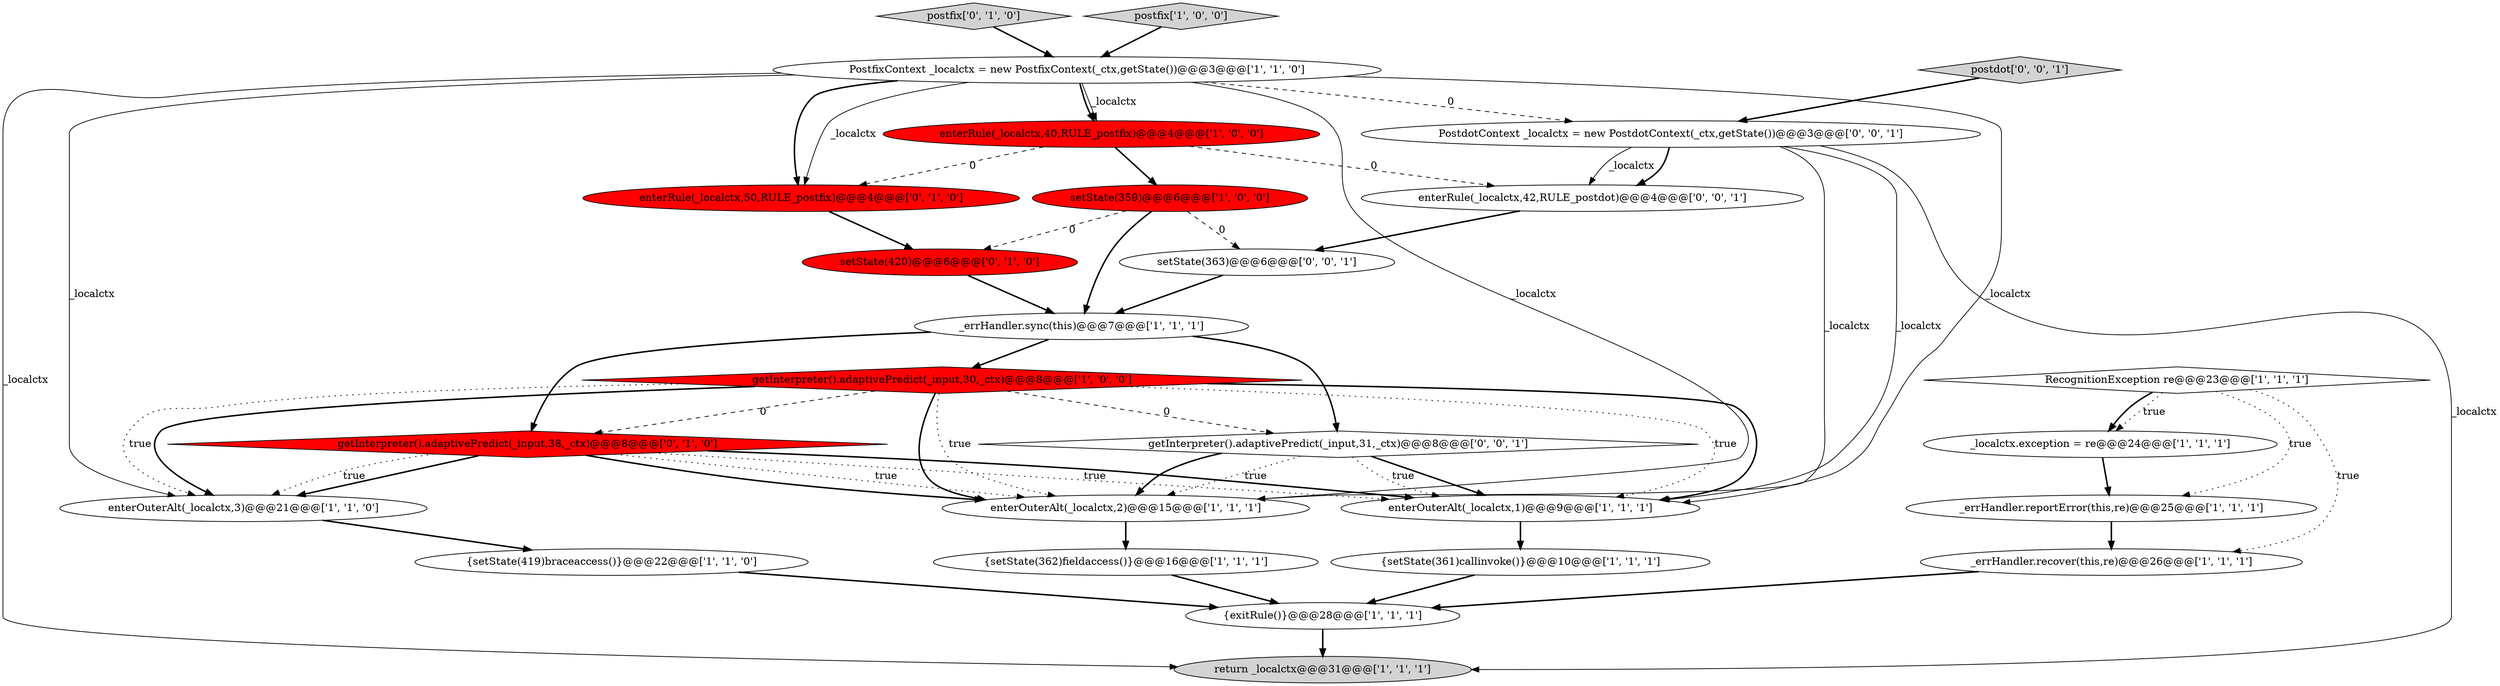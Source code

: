 digraph {
20 [style = filled, label = "postfix['0', '1', '0']", fillcolor = lightgray, shape = diamond image = "AAA0AAABBB2BBB"];
4 [style = filled, label = "enterOuterAlt(_localctx,1)@@@9@@@['1', '1', '1']", fillcolor = white, shape = ellipse image = "AAA0AAABBB1BBB"];
17 [style = filled, label = "_errHandler.reportError(this,re)@@@25@@@['1', '1', '1']", fillcolor = white, shape = ellipse image = "AAA0AAABBB1BBB"];
6 [style = filled, label = "setState(359)@@@6@@@['1', '0', '0']", fillcolor = red, shape = ellipse image = "AAA1AAABBB1BBB"];
7 [style = filled, label = "_errHandler.recover(this,re)@@@26@@@['1', '1', '1']", fillcolor = white, shape = ellipse image = "AAA0AAABBB1BBB"];
18 [style = filled, label = "setState(420)@@@6@@@['0', '1', '0']", fillcolor = red, shape = ellipse image = "AAA1AAABBB2BBB"];
12 [style = filled, label = "postfix['1', '0', '0']", fillcolor = lightgray, shape = diamond image = "AAA0AAABBB1BBB"];
9 [style = filled, label = "{setState(361)callinvoke()}@@@10@@@['1', '1', '1']", fillcolor = white, shape = ellipse image = "AAA0AAABBB1BBB"];
5 [style = filled, label = "return _localctx@@@31@@@['1', '1', '1']", fillcolor = lightgray, shape = ellipse image = "AAA0AAABBB1BBB"];
1 [style = filled, label = "getInterpreter().adaptivePredict(_input,30,_ctx)@@@8@@@['1', '0', '0']", fillcolor = red, shape = diamond image = "AAA1AAABBB1BBB"];
2 [style = filled, label = "RecognitionException re@@@23@@@['1', '1', '1']", fillcolor = white, shape = diamond image = "AAA0AAABBB1BBB"];
24 [style = filled, label = "postdot['0', '0', '1']", fillcolor = lightgray, shape = diamond image = "AAA0AAABBB3BBB"];
19 [style = filled, label = "enterRule(_localctx,50,RULE_postfix)@@@4@@@['0', '1', '0']", fillcolor = red, shape = ellipse image = "AAA1AAABBB2BBB"];
10 [style = filled, label = "{exitRule()}@@@28@@@['1', '1', '1']", fillcolor = white, shape = ellipse image = "AAA0AAABBB1BBB"];
16 [style = filled, label = "enterOuterAlt(_localctx,3)@@@21@@@['1', '1', '0']", fillcolor = white, shape = ellipse image = "AAA0AAABBB1BBB"];
23 [style = filled, label = "getInterpreter().adaptivePredict(_input,31,_ctx)@@@8@@@['0', '0', '1']", fillcolor = white, shape = diamond image = "AAA0AAABBB3BBB"];
15 [style = filled, label = "enterOuterAlt(_localctx,2)@@@15@@@['1', '1', '1']", fillcolor = white, shape = ellipse image = "AAA0AAABBB1BBB"];
22 [style = filled, label = "enterRule(_localctx,42,RULE_postdot)@@@4@@@['0', '0', '1']", fillcolor = white, shape = ellipse image = "AAA0AAABBB3BBB"];
13 [style = filled, label = "_errHandler.sync(this)@@@7@@@['1', '1', '1']", fillcolor = white, shape = ellipse image = "AAA0AAABBB1BBB"];
0 [style = filled, label = "PostfixContext _localctx = new PostfixContext(_ctx,getState())@@@3@@@['1', '1', '0']", fillcolor = white, shape = ellipse image = "AAA0AAABBB1BBB"];
8 [style = filled, label = "enterRule(_localctx,40,RULE_postfix)@@@4@@@['1', '0', '0']", fillcolor = red, shape = ellipse image = "AAA1AAABBB1BBB"];
25 [style = filled, label = "setState(363)@@@6@@@['0', '0', '1']", fillcolor = white, shape = ellipse image = "AAA0AAABBB3BBB"];
26 [style = filled, label = "PostdotContext _localctx = new PostdotContext(_ctx,getState())@@@3@@@['0', '0', '1']", fillcolor = white, shape = ellipse image = "AAA0AAABBB3BBB"];
14 [style = filled, label = "{setState(362)fieldaccess()}@@@16@@@['1', '1', '1']", fillcolor = white, shape = ellipse image = "AAA0AAABBB1BBB"];
21 [style = filled, label = "getInterpreter().adaptivePredict(_input,38,_ctx)@@@8@@@['0', '1', '0']", fillcolor = red, shape = diamond image = "AAA1AAABBB2BBB"];
11 [style = filled, label = "{setState(419)braceaccess()}@@@22@@@['1', '1', '0']", fillcolor = white, shape = ellipse image = "AAA0AAABBB1BBB"];
3 [style = filled, label = "_localctx.exception = re@@@24@@@['1', '1', '1']", fillcolor = white, shape = ellipse image = "AAA0AAABBB1BBB"];
2->3 [style = dotted, label="true"];
4->9 [style = bold, label=""];
8->19 [style = dashed, label="0"];
22->25 [style = bold, label=""];
1->4 [style = bold, label=""];
19->18 [style = bold, label=""];
16->11 [style = bold, label=""];
26->15 [style = solid, label="_localctx"];
15->14 [style = bold, label=""];
21->15 [style = dotted, label="true"];
7->10 [style = bold, label=""];
0->19 [style = bold, label=""];
25->13 [style = bold, label=""];
1->15 [style = bold, label=""];
2->3 [style = bold, label=""];
21->15 [style = bold, label=""];
20->0 [style = bold, label=""];
2->17 [style = dotted, label="true"];
26->4 [style = solid, label="_localctx"];
23->15 [style = bold, label=""];
0->5 [style = solid, label="_localctx"];
23->4 [style = bold, label=""];
14->10 [style = bold, label=""];
8->6 [style = bold, label=""];
1->21 [style = dashed, label="0"];
1->4 [style = dotted, label="true"];
0->26 [style = dashed, label="0"];
9->10 [style = bold, label=""];
12->0 [style = bold, label=""];
21->4 [style = dotted, label="true"];
13->1 [style = bold, label=""];
26->22 [style = bold, label=""];
0->8 [style = solid, label="_localctx"];
6->18 [style = dashed, label="0"];
17->7 [style = bold, label=""];
8->22 [style = dashed, label="0"];
24->26 [style = bold, label=""];
0->19 [style = solid, label="_localctx"];
23->4 [style = dotted, label="true"];
10->5 [style = bold, label=""];
6->25 [style = dashed, label="0"];
1->16 [style = bold, label=""];
11->10 [style = bold, label=""];
26->5 [style = solid, label="_localctx"];
1->15 [style = dotted, label="true"];
6->13 [style = bold, label=""];
2->7 [style = dotted, label="true"];
0->4 [style = solid, label="_localctx"];
0->8 [style = bold, label=""];
18->13 [style = bold, label=""];
0->15 [style = solid, label="_localctx"];
21->16 [style = bold, label=""];
13->23 [style = bold, label=""];
3->17 [style = bold, label=""];
23->15 [style = dotted, label="true"];
0->16 [style = solid, label="_localctx"];
1->16 [style = dotted, label="true"];
21->16 [style = dotted, label="true"];
13->21 [style = bold, label=""];
26->22 [style = solid, label="_localctx"];
1->23 [style = dashed, label="0"];
21->4 [style = bold, label=""];
}

